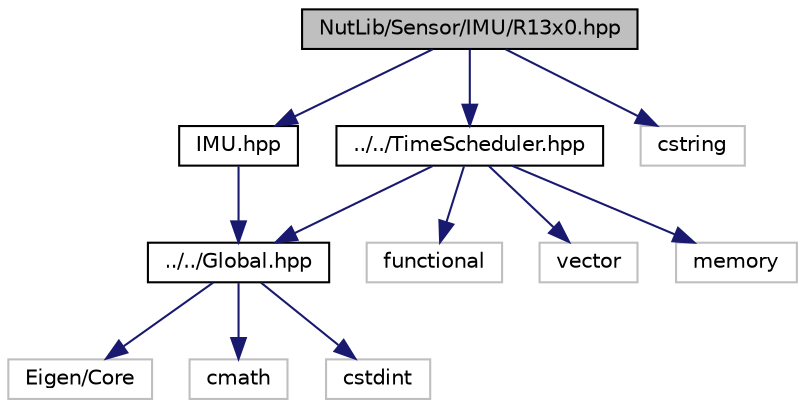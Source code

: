 digraph "NutLib/Sensor/IMU/R13x0.hpp"
{
 // LATEX_PDF_SIZE
  edge [fontname="Helvetica",fontsize="10",labelfontname="Helvetica",labelfontsize="10"];
  node [fontname="Helvetica",fontsize="10",shape=record];
  Node1 [label="NutLib/Sensor/IMU/R13x0.hpp",height=0.2,width=0.4,color="black", fillcolor="grey75", style="filled", fontcolor="black",tooltip="R1370P,R1350N共通"];
  Node1 -> Node2 [color="midnightblue",fontsize="10",style="solid",fontname="Helvetica"];
  Node2 [label="IMU.hpp",height=0.2,width=0.4,color="black", fillcolor="white", style="filled",URL="$d7/d3d/_i_m_u_8hpp.html",tooltip="IMU基底"];
  Node2 -> Node3 [color="midnightblue",fontsize="10",style="solid",fontname="Helvetica"];
  Node3 [label="../../Global.hpp",height=0.2,width=0.4,color="black", fillcolor="white", style="filled",URL="$d2/d88/_global_8hpp.html",tooltip="ライブラリの基幹部分"];
  Node3 -> Node4 [color="midnightblue",fontsize="10",style="solid",fontname="Helvetica"];
  Node4 [label="Eigen/Core",height=0.2,width=0.4,color="grey75", fillcolor="white", style="filled",tooltip=" "];
  Node3 -> Node5 [color="midnightblue",fontsize="10",style="solid",fontname="Helvetica"];
  Node5 [label="cmath",height=0.2,width=0.4,color="grey75", fillcolor="white", style="filled",tooltip=" "];
  Node3 -> Node6 [color="midnightblue",fontsize="10",style="solid",fontname="Helvetica"];
  Node6 [label="cstdint",height=0.2,width=0.4,color="grey75", fillcolor="white", style="filled",tooltip=" "];
  Node1 -> Node7 [color="midnightblue",fontsize="10",style="solid",fontname="Helvetica"];
  Node7 [label="../../TimeScheduler.hpp",height=0.2,width=0.4,color="black", fillcolor="white", style="filled",URL="$dd/d5c/_time_scheduler_8hpp.html",tooltip="時間制御"];
  Node7 -> Node3 [color="midnightblue",fontsize="10",style="solid",fontname="Helvetica"];
  Node7 -> Node8 [color="midnightblue",fontsize="10",style="solid",fontname="Helvetica"];
  Node8 [label="functional",height=0.2,width=0.4,color="grey75", fillcolor="white", style="filled",tooltip=" "];
  Node7 -> Node9 [color="midnightblue",fontsize="10",style="solid",fontname="Helvetica"];
  Node9 [label="vector",height=0.2,width=0.4,color="grey75", fillcolor="white", style="filled",tooltip=" "];
  Node7 -> Node10 [color="midnightblue",fontsize="10",style="solid",fontname="Helvetica"];
  Node10 [label="memory",height=0.2,width=0.4,color="grey75", fillcolor="white", style="filled",tooltip=" "];
  Node1 -> Node11 [color="midnightblue",fontsize="10",style="solid",fontname="Helvetica"];
  Node11 [label="cstring",height=0.2,width=0.4,color="grey75", fillcolor="white", style="filled",tooltip=" "];
}
